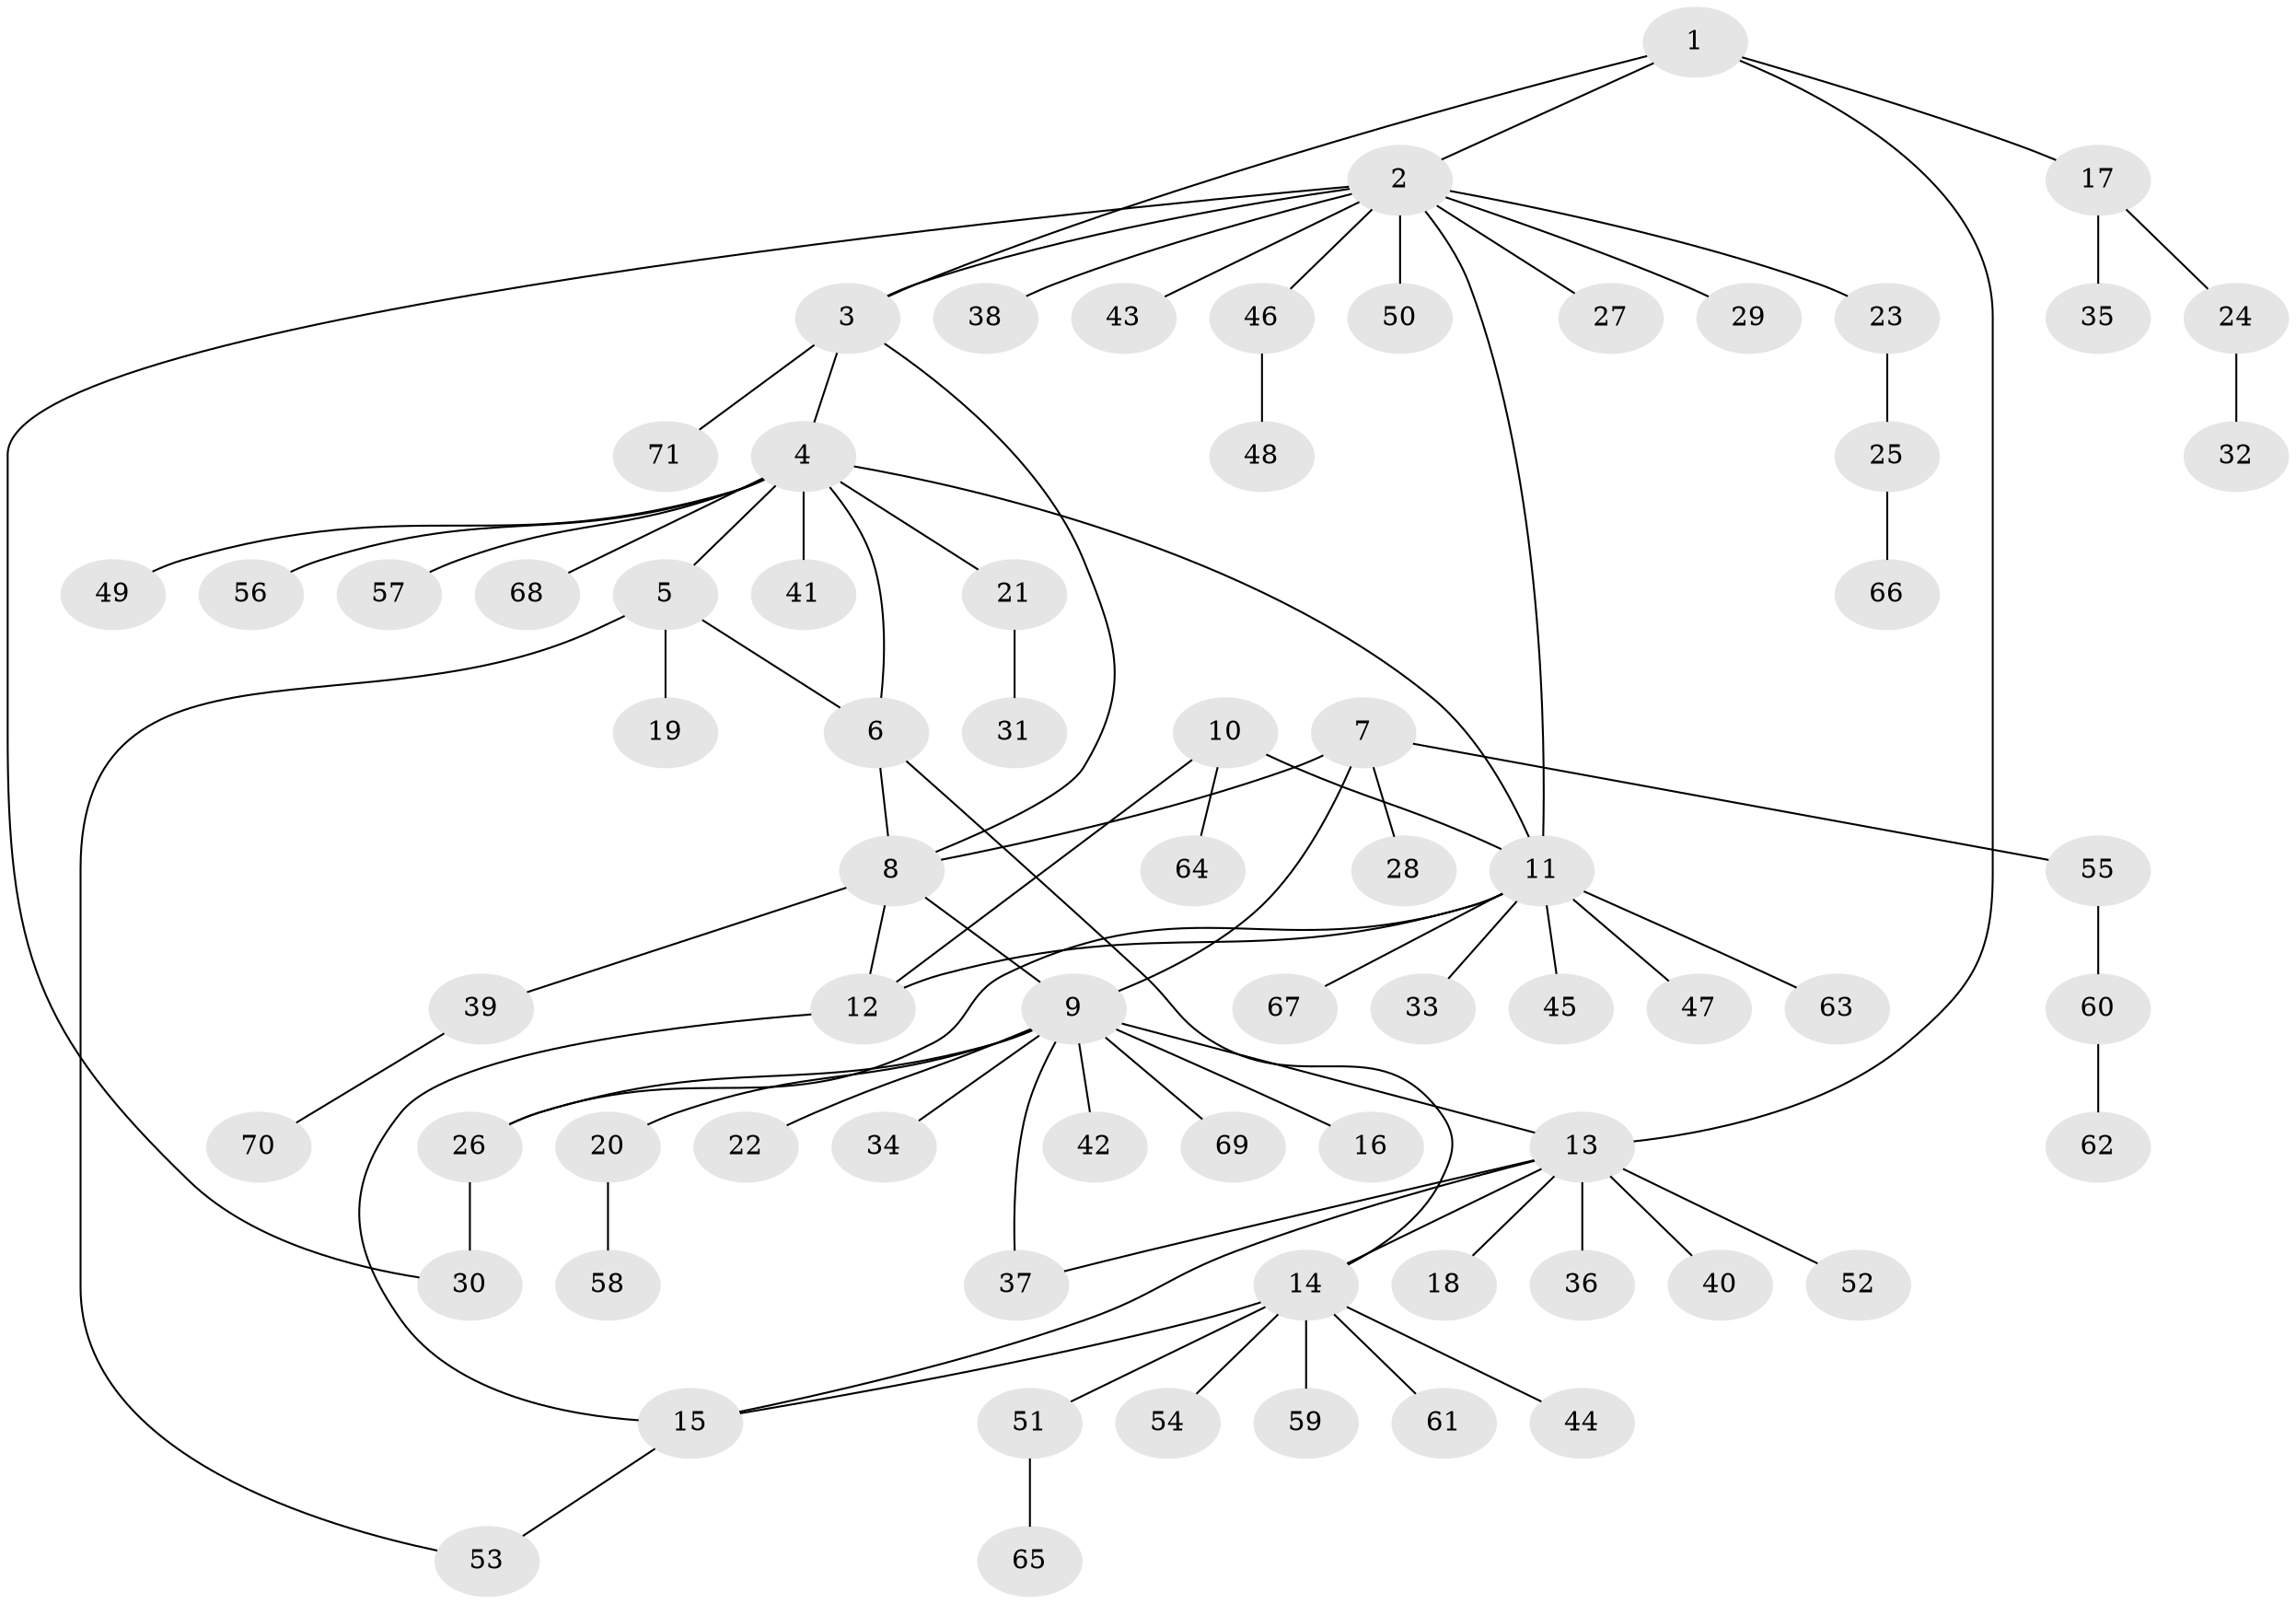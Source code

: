 // Generated by graph-tools (version 1.1) at 2025/55/03/09/25 04:55:22]
// undirected, 71 vertices, 85 edges
graph export_dot {
graph [start="1"]
  node [color=gray90,style=filled];
  1;
  2;
  3;
  4;
  5;
  6;
  7;
  8;
  9;
  10;
  11;
  12;
  13;
  14;
  15;
  16;
  17;
  18;
  19;
  20;
  21;
  22;
  23;
  24;
  25;
  26;
  27;
  28;
  29;
  30;
  31;
  32;
  33;
  34;
  35;
  36;
  37;
  38;
  39;
  40;
  41;
  42;
  43;
  44;
  45;
  46;
  47;
  48;
  49;
  50;
  51;
  52;
  53;
  54;
  55;
  56;
  57;
  58;
  59;
  60;
  61;
  62;
  63;
  64;
  65;
  66;
  67;
  68;
  69;
  70;
  71;
  1 -- 2;
  1 -- 3;
  1 -- 13;
  1 -- 17;
  2 -- 3;
  2 -- 11;
  2 -- 23;
  2 -- 27;
  2 -- 29;
  2 -- 30;
  2 -- 38;
  2 -- 43;
  2 -- 46;
  2 -- 50;
  3 -- 4;
  3 -- 8;
  3 -- 71;
  4 -- 5;
  4 -- 6;
  4 -- 11;
  4 -- 21;
  4 -- 41;
  4 -- 49;
  4 -- 56;
  4 -- 57;
  4 -- 68;
  5 -- 6;
  5 -- 19;
  5 -- 53;
  6 -- 8;
  6 -- 14;
  7 -- 8;
  7 -- 9;
  7 -- 28;
  7 -- 55;
  8 -- 9;
  8 -- 12;
  8 -- 39;
  9 -- 13;
  9 -- 16;
  9 -- 20;
  9 -- 22;
  9 -- 26;
  9 -- 34;
  9 -- 37;
  9 -- 42;
  9 -- 69;
  10 -- 11;
  10 -- 12;
  10 -- 64;
  11 -- 12;
  11 -- 26;
  11 -- 33;
  11 -- 45;
  11 -- 47;
  11 -- 63;
  11 -- 67;
  12 -- 15;
  13 -- 14;
  13 -- 15;
  13 -- 18;
  13 -- 36;
  13 -- 37;
  13 -- 40;
  13 -- 52;
  14 -- 15;
  14 -- 44;
  14 -- 51;
  14 -- 54;
  14 -- 59;
  14 -- 61;
  15 -- 53;
  17 -- 24;
  17 -- 35;
  20 -- 58;
  21 -- 31;
  23 -- 25;
  24 -- 32;
  25 -- 66;
  26 -- 30;
  39 -- 70;
  46 -- 48;
  51 -- 65;
  55 -- 60;
  60 -- 62;
}
